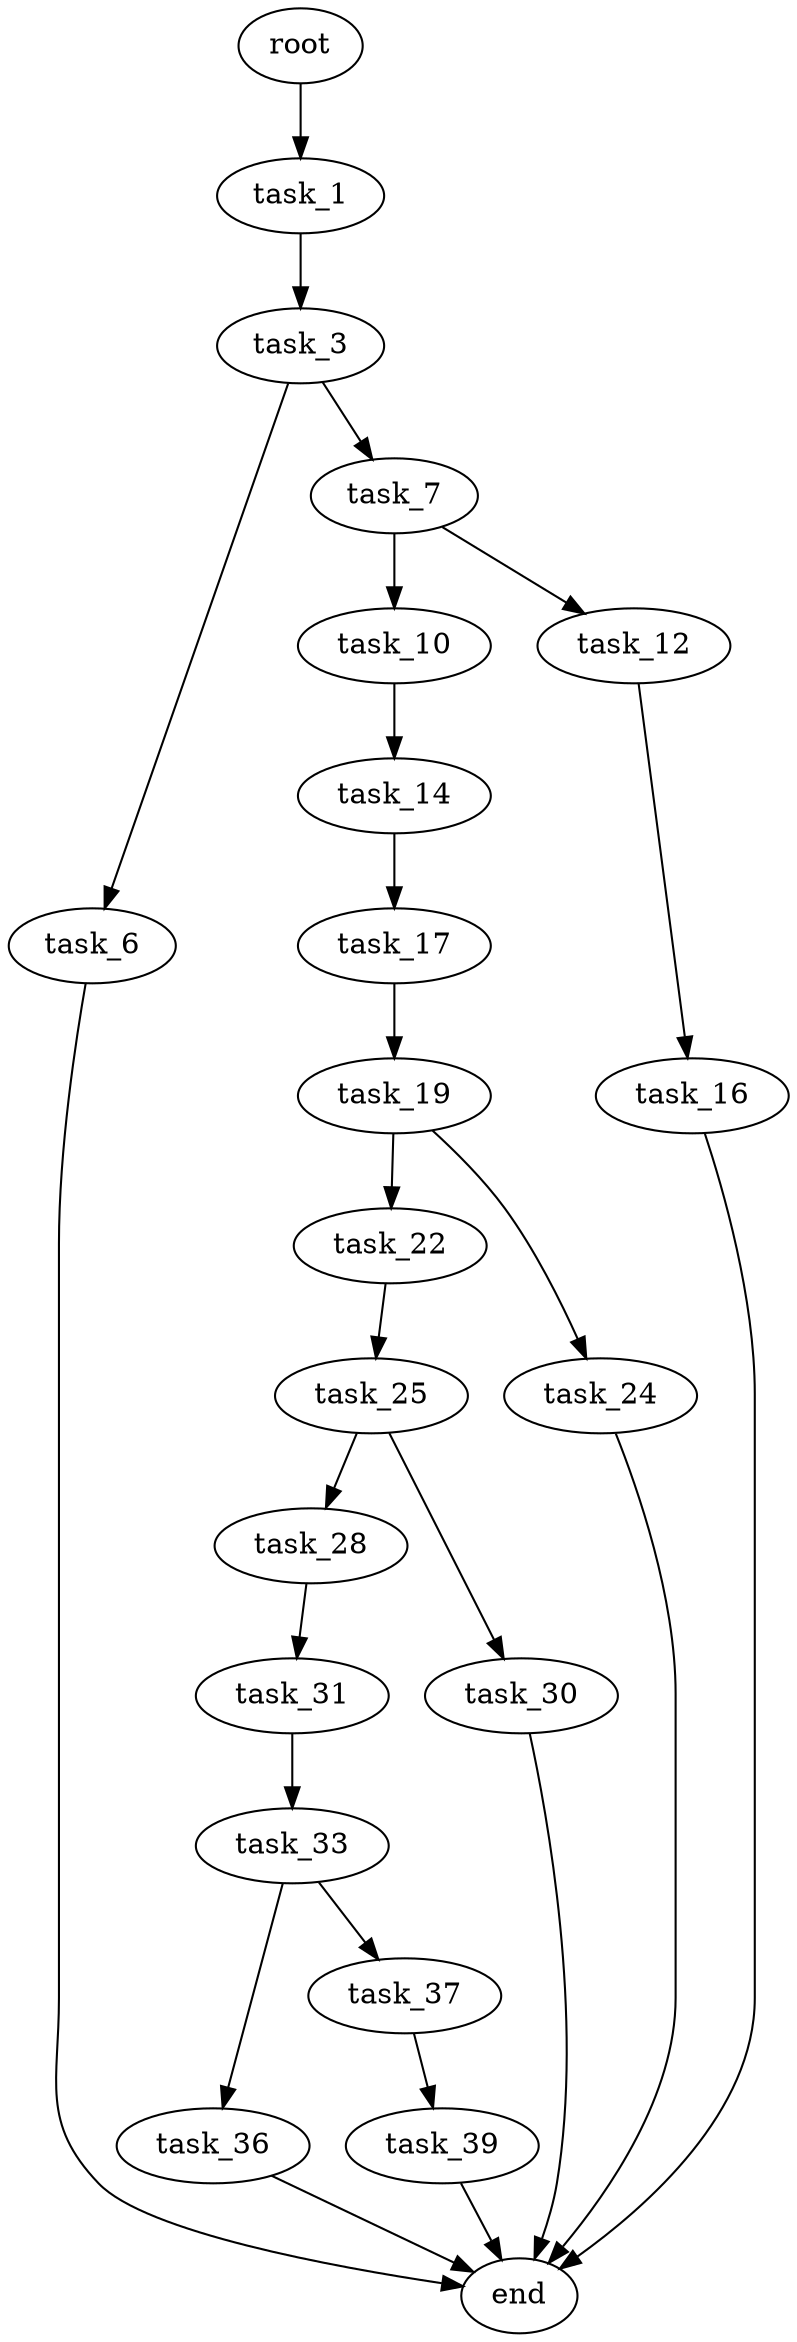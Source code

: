 digraph G {
  root [size="0.000000"];
  task_1 [size="93402503530.000000"];
  task_3 [size="782757789696.000000"];
  task_6 [size="995699372186.000000"];
  task_7 [size="33872690409.000000"];
  task_10 [size="33525734436.000000"];
  task_12 [size="23139353847.000000"];
  task_14 [size="368293445632.000000"];
  task_16 [size="25710492999.000000"];
  task_17 [size="782757789696.000000"];
  task_19 [size="28991029248.000000"];
  task_22 [size="614930466517.000000"];
  task_24 [size="1073741824000.000000"];
  task_25 [size="4693090484.000000"];
  task_28 [size="1073741824000.000000"];
  task_30 [size="15611474246.000000"];
  task_31 [size="231928233984.000000"];
  task_33 [size="231928233984.000000"];
  task_36 [size="23969715670.000000"];
  task_37 [size="2080273958.000000"];
  task_39 [size="782757789696.000000"];
  end [size="0.000000"];

  root -> task_1 [size="1.000000"];
  task_1 -> task_3 [size="75497472.000000"];
  task_3 -> task_6 [size="679477248.000000"];
  task_3 -> task_7 [size="679477248.000000"];
  task_6 -> end [size="1.000000"];
  task_7 -> task_10 [size="838860800.000000"];
  task_7 -> task_12 [size="838860800.000000"];
  task_10 -> task_14 [size="134217728.000000"];
  task_12 -> task_16 [size="679477248.000000"];
  task_14 -> task_17 [size="411041792.000000"];
  task_16 -> end [size="1.000000"];
  task_17 -> task_19 [size="679477248.000000"];
  task_19 -> task_22 [size="75497472.000000"];
  task_19 -> task_24 [size="75497472.000000"];
  task_22 -> task_25 [size="838860800.000000"];
  task_24 -> end [size="1.000000"];
  task_25 -> task_28 [size="411041792.000000"];
  task_25 -> task_30 [size="411041792.000000"];
  task_28 -> task_31 [size="838860800.000000"];
  task_30 -> end [size="1.000000"];
  task_31 -> task_33 [size="301989888.000000"];
  task_33 -> task_36 [size="301989888.000000"];
  task_33 -> task_37 [size="301989888.000000"];
  task_36 -> end [size="1.000000"];
  task_37 -> task_39 [size="209715200.000000"];
  task_39 -> end [size="1.000000"];
}
